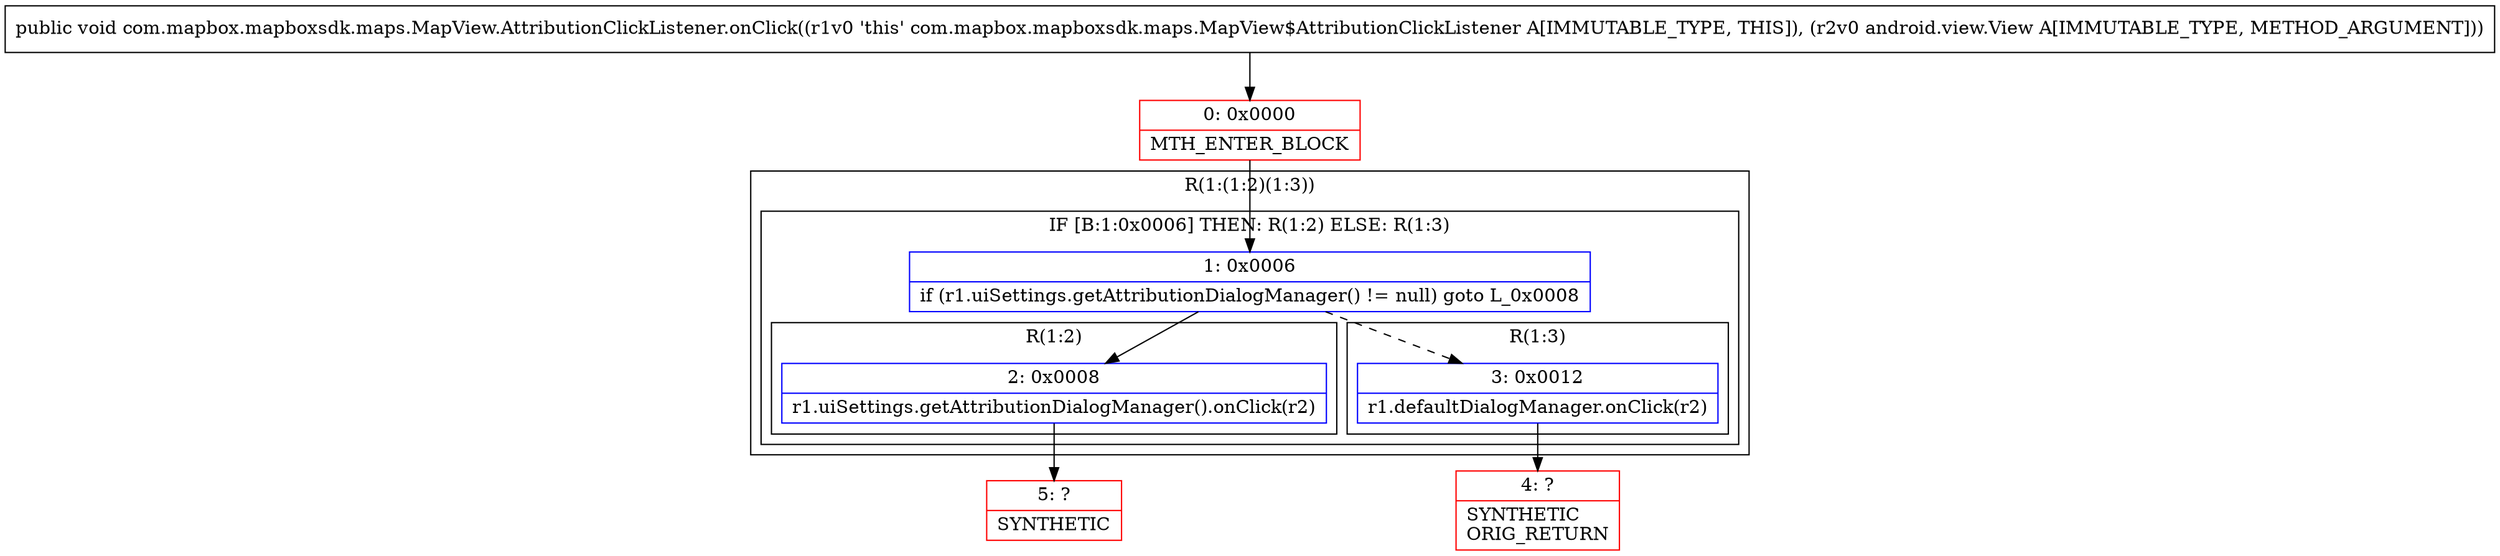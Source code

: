 digraph "CFG forcom.mapbox.mapboxsdk.maps.MapView.AttributionClickListener.onClick(Landroid\/view\/View;)V" {
subgraph cluster_Region_791523841 {
label = "R(1:(1:2)(1:3))";
node [shape=record,color=blue];
subgraph cluster_IfRegion_1594508101 {
label = "IF [B:1:0x0006] THEN: R(1:2) ELSE: R(1:3)";
node [shape=record,color=blue];
Node_1 [shape=record,label="{1\:\ 0x0006|if (r1.uiSettings.getAttributionDialogManager() != null) goto L_0x0008\l}"];
subgraph cluster_Region_1171102807 {
label = "R(1:2)";
node [shape=record,color=blue];
Node_2 [shape=record,label="{2\:\ 0x0008|r1.uiSettings.getAttributionDialogManager().onClick(r2)\l}"];
}
subgraph cluster_Region_841550532 {
label = "R(1:3)";
node [shape=record,color=blue];
Node_3 [shape=record,label="{3\:\ 0x0012|r1.defaultDialogManager.onClick(r2)\l}"];
}
}
}
Node_0 [shape=record,color=red,label="{0\:\ 0x0000|MTH_ENTER_BLOCK\l}"];
Node_4 [shape=record,color=red,label="{4\:\ ?|SYNTHETIC\lORIG_RETURN\l}"];
Node_5 [shape=record,color=red,label="{5\:\ ?|SYNTHETIC\l}"];
MethodNode[shape=record,label="{public void com.mapbox.mapboxsdk.maps.MapView.AttributionClickListener.onClick((r1v0 'this' com.mapbox.mapboxsdk.maps.MapView$AttributionClickListener A[IMMUTABLE_TYPE, THIS]), (r2v0 android.view.View A[IMMUTABLE_TYPE, METHOD_ARGUMENT])) }"];
MethodNode -> Node_0;
Node_1 -> Node_2;
Node_1 -> Node_3[style=dashed];
Node_2 -> Node_5;
Node_3 -> Node_4;
Node_0 -> Node_1;
}

